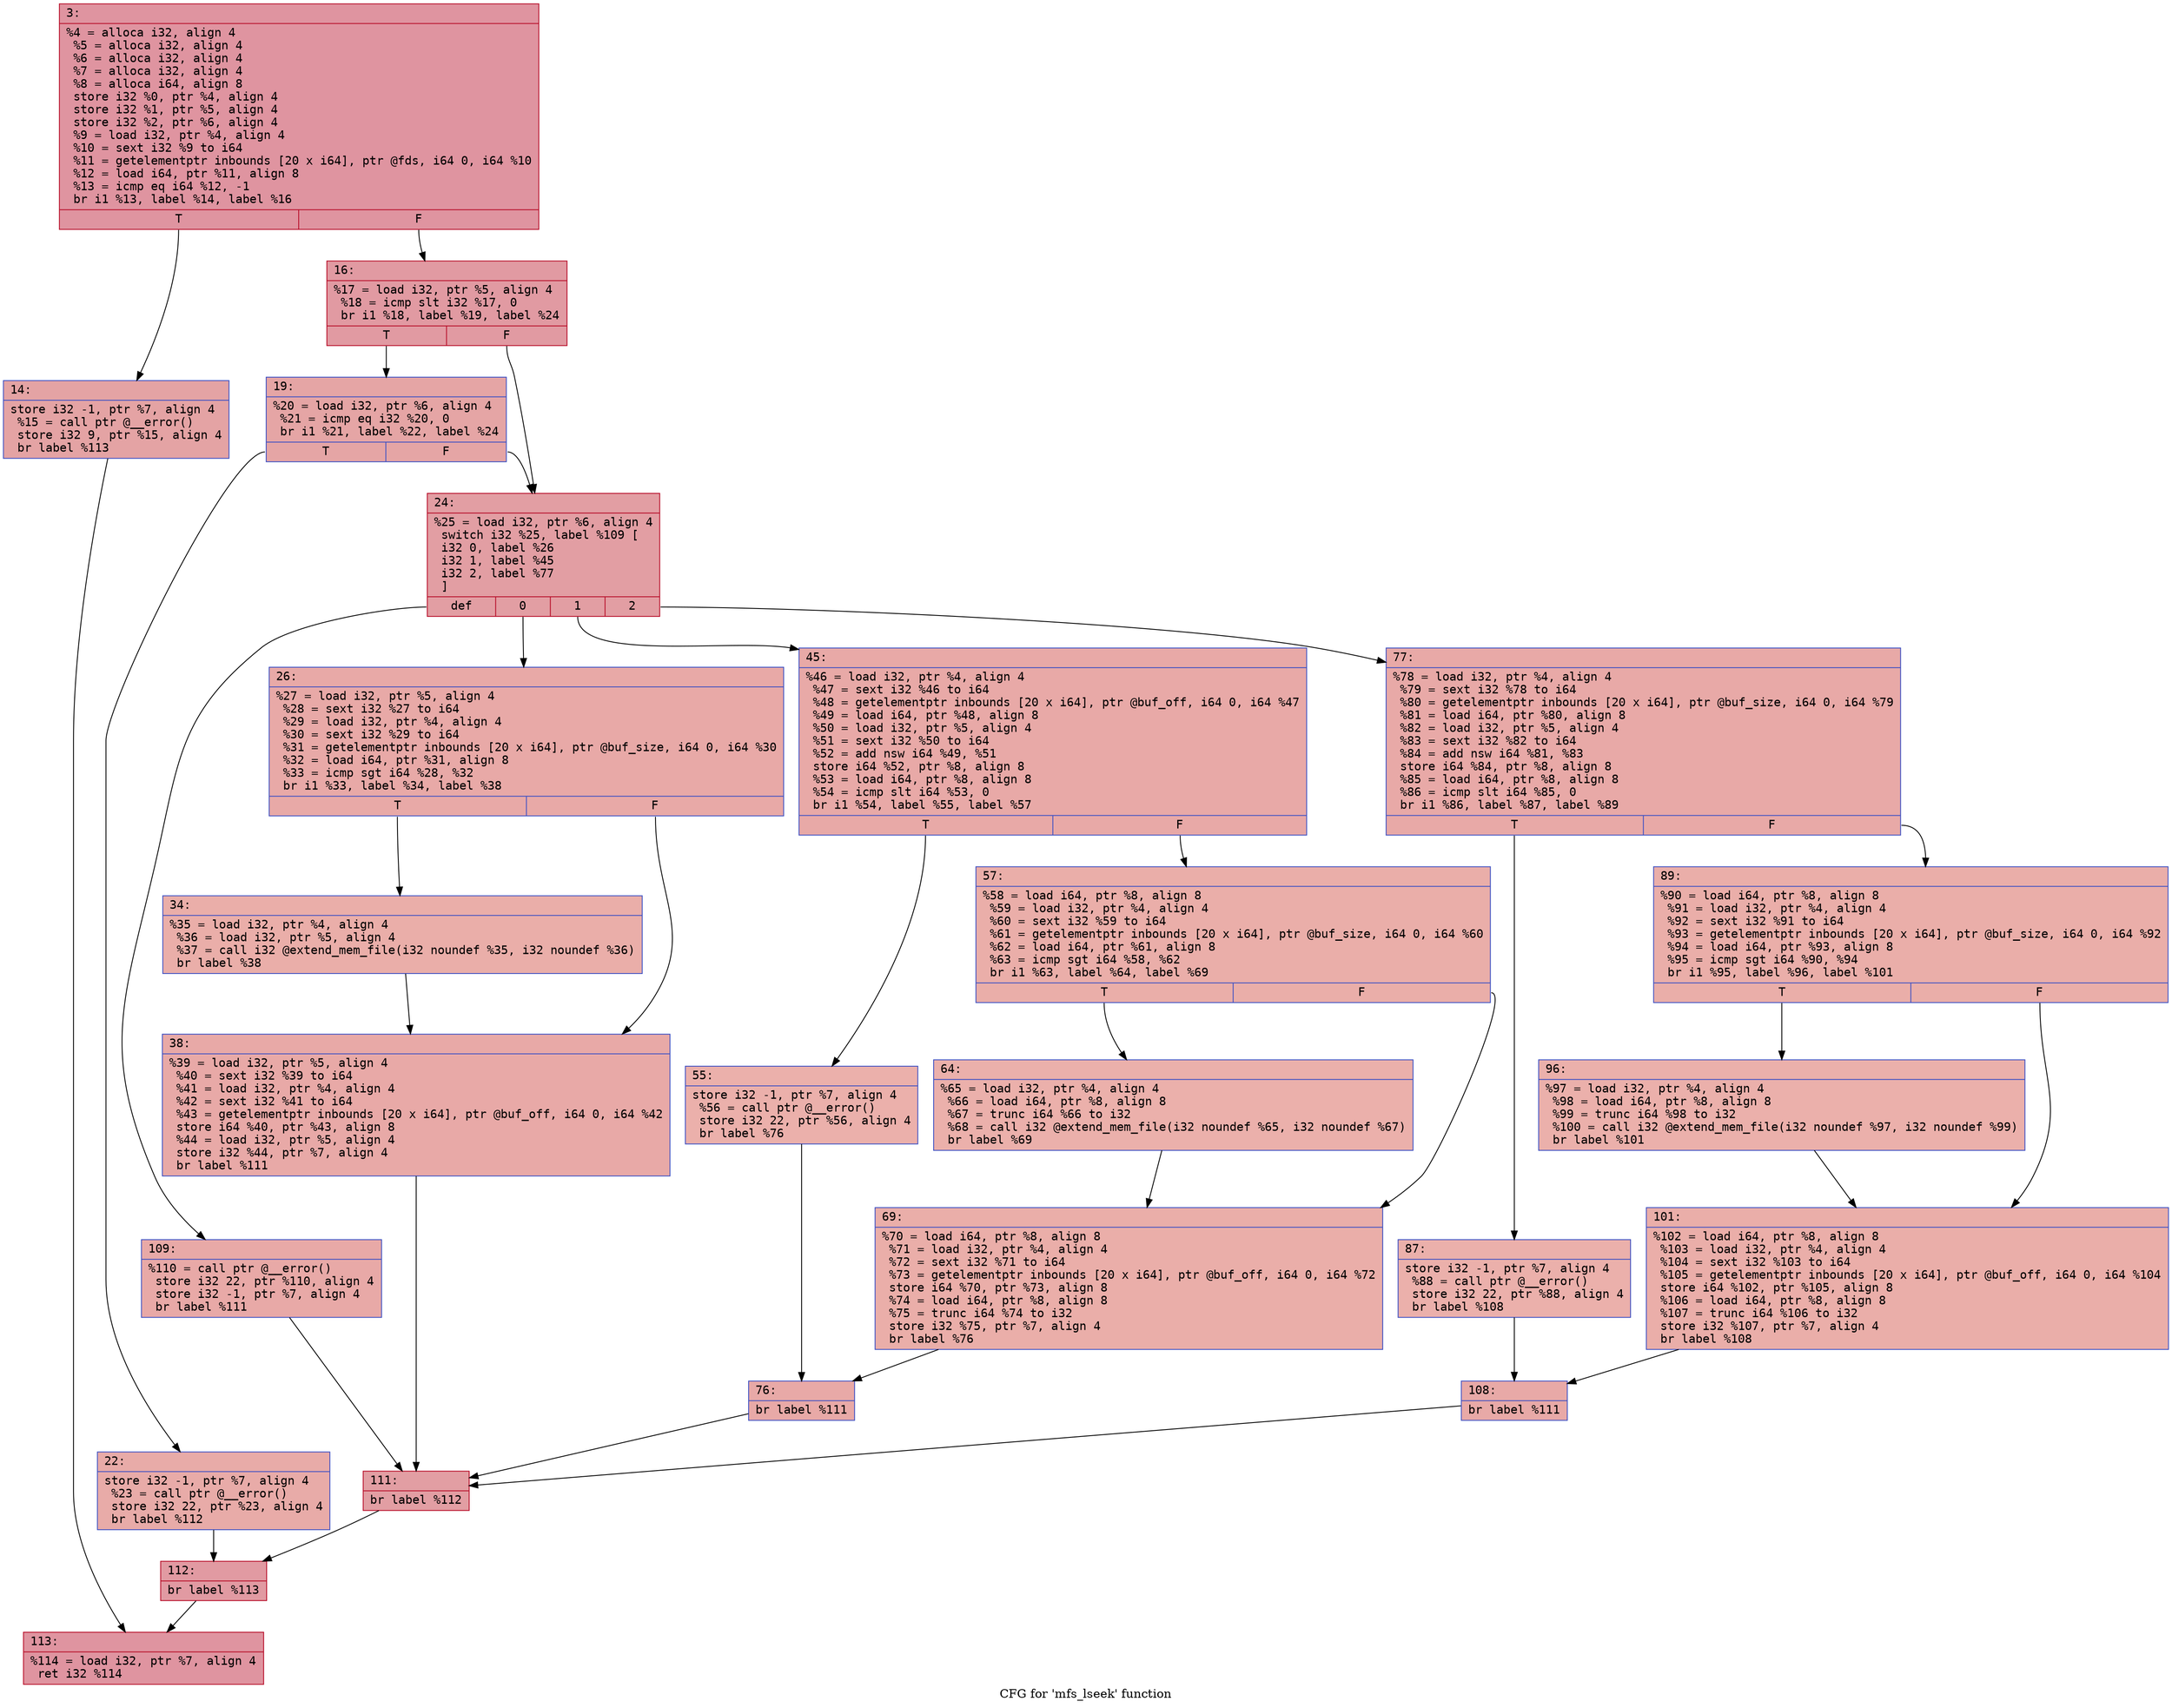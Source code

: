 digraph "CFG for 'mfs_lseek' function" {
	label="CFG for 'mfs_lseek' function";

	Node0x600002832bc0 [shape=record,color="#b70d28ff", style=filled, fillcolor="#b70d2870" fontname="Courier",label="{3:\l|  %4 = alloca i32, align 4\l  %5 = alloca i32, align 4\l  %6 = alloca i32, align 4\l  %7 = alloca i32, align 4\l  %8 = alloca i64, align 8\l  store i32 %0, ptr %4, align 4\l  store i32 %1, ptr %5, align 4\l  store i32 %2, ptr %6, align 4\l  %9 = load i32, ptr %4, align 4\l  %10 = sext i32 %9 to i64\l  %11 = getelementptr inbounds [20 x i64], ptr @fds, i64 0, i64 %10\l  %12 = load i64, ptr %11, align 8\l  %13 = icmp eq i64 %12, -1\l  br i1 %13, label %14, label %16\l|{<s0>T|<s1>F}}"];
	Node0x600002832bc0:s0 -> Node0x600002832c10[tooltip="3 -> 14\nProbability 37.50%" ];
	Node0x600002832bc0:s1 -> Node0x600002832c60[tooltip="3 -> 16\nProbability 62.50%" ];
	Node0x600002832c10 [shape=record,color="#3d50c3ff", style=filled, fillcolor="#c32e3170" fontname="Courier",label="{14:\l|  store i32 -1, ptr %7, align 4\l  %15 = call ptr @__error()\l  store i32 9, ptr %15, align 4\l  br label %113\l}"];
	Node0x600002832c10 -> Node0x600002833340[tooltip="14 -> 113\nProbability 100.00%" ];
	Node0x600002832c60 [shape=record,color="#b70d28ff", style=filled, fillcolor="#bb1b2c70" fontname="Courier",label="{16:\l|  %17 = load i32, ptr %5, align 4\l  %18 = icmp slt i32 %17, 0\l  br i1 %18, label %19, label %24\l|{<s0>T|<s1>F}}"];
	Node0x600002832c60:s0 -> Node0x600002832cb0[tooltip="16 -> 19\nProbability 37.50%" ];
	Node0x600002832c60:s1 -> Node0x600002832d50[tooltip="16 -> 24\nProbability 62.50%" ];
	Node0x600002832cb0 [shape=record,color="#3d50c3ff", style=filled, fillcolor="#c5333470" fontname="Courier",label="{19:\l|  %20 = load i32, ptr %6, align 4\l  %21 = icmp eq i32 %20, 0\l  br i1 %21, label %22, label %24\l|{<s0>T|<s1>F}}"];
	Node0x600002832cb0:s0 -> Node0x600002832d00[tooltip="19 -> 22\nProbability 37.50%" ];
	Node0x600002832cb0:s1 -> Node0x600002832d50[tooltip="19 -> 24\nProbability 62.50%" ];
	Node0x600002832d00 [shape=record,color="#3d50c3ff", style=filled, fillcolor="#cc403a70" fontname="Courier",label="{22:\l|  store i32 -1, ptr %7, align 4\l  %23 = call ptr @__error()\l  store i32 22, ptr %23, align 4\l  br label %112\l}"];
	Node0x600002832d00 -> Node0x6000028332f0[tooltip="22 -> 112\nProbability 100.00%" ];
	Node0x600002832d50 [shape=record,color="#b70d28ff", style=filled, fillcolor="#be242e70" fontname="Courier",label="{24:\l|  %25 = load i32, ptr %6, align 4\l  switch i32 %25, label %109 [\l    i32 0, label %26\l    i32 1, label %45\l    i32 2, label %77\l  ]\l|{<s0>def|<s1>0|<s2>1|<s3>2}}"];
	Node0x600002832d50:s0 -> Node0x600002833250[tooltip="24 -> 109\nProbability 25.00%" ];
	Node0x600002832d50:s1 -> Node0x600002832da0[tooltip="24 -> 26\nProbability 25.00%" ];
	Node0x600002832d50:s2 -> Node0x600002832e90[tooltip="24 -> 45\nProbability 25.00%" ];
	Node0x600002832d50:s3 -> Node0x600002833070[tooltip="24 -> 77\nProbability 25.00%" ];
	Node0x600002832da0 [shape=record,color="#3d50c3ff", style=filled, fillcolor="#ca3b3770" fontname="Courier",label="{26:\l|  %27 = load i32, ptr %5, align 4\l  %28 = sext i32 %27 to i64\l  %29 = load i32, ptr %4, align 4\l  %30 = sext i32 %29 to i64\l  %31 = getelementptr inbounds [20 x i64], ptr @buf_size, i64 0, i64 %30\l  %32 = load i64, ptr %31, align 8\l  %33 = icmp sgt i64 %28, %32\l  br i1 %33, label %34, label %38\l|{<s0>T|<s1>F}}"];
	Node0x600002832da0:s0 -> Node0x600002832df0[tooltip="26 -> 34\nProbability 50.00%" ];
	Node0x600002832da0:s1 -> Node0x600002832e40[tooltip="26 -> 38\nProbability 50.00%" ];
	Node0x600002832df0 [shape=record,color="#3d50c3ff", style=filled, fillcolor="#d0473d70" fontname="Courier",label="{34:\l|  %35 = load i32, ptr %4, align 4\l  %36 = load i32, ptr %5, align 4\l  %37 = call i32 @extend_mem_file(i32 noundef %35, i32 noundef %36)\l  br label %38\l}"];
	Node0x600002832df0 -> Node0x600002832e40[tooltip="34 -> 38\nProbability 100.00%" ];
	Node0x600002832e40 [shape=record,color="#3d50c3ff", style=filled, fillcolor="#ca3b3770" fontname="Courier",label="{38:\l|  %39 = load i32, ptr %5, align 4\l  %40 = sext i32 %39 to i64\l  %41 = load i32, ptr %4, align 4\l  %42 = sext i32 %41 to i64\l  %43 = getelementptr inbounds [20 x i64], ptr @buf_off, i64 0, i64 %42\l  store i64 %40, ptr %43, align 8\l  %44 = load i32, ptr %5, align 4\l  store i32 %44, ptr %7, align 4\l  br label %111\l}"];
	Node0x600002832e40 -> Node0x6000028332a0[tooltip="38 -> 111\nProbability 100.00%" ];
	Node0x600002832e90 [shape=record,color="#3d50c3ff", style=filled, fillcolor="#ca3b3770" fontname="Courier",label="{45:\l|  %46 = load i32, ptr %4, align 4\l  %47 = sext i32 %46 to i64\l  %48 = getelementptr inbounds [20 x i64], ptr @buf_off, i64 0, i64 %47\l  %49 = load i64, ptr %48, align 8\l  %50 = load i32, ptr %5, align 4\l  %51 = sext i32 %50 to i64\l  %52 = add nsw i64 %49, %51\l  store i64 %52, ptr %8, align 8\l  %53 = load i64, ptr %8, align 8\l  %54 = icmp slt i64 %53, 0\l  br i1 %54, label %55, label %57\l|{<s0>T|<s1>F}}"];
	Node0x600002832e90:s0 -> Node0x600002832ee0[tooltip="45 -> 55\nProbability 37.50%" ];
	Node0x600002832e90:s1 -> Node0x600002832f30[tooltip="45 -> 57\nProbability 62.50%" ];
	Node0x600002832ee0 [shape=record,color="#3d50c3ff", style=filled, fillcolor="#d24b4070" fontname="Courier",label="{55:\l|  store i32 -1, ptr %7, align 4\l  %56 = call ptr @__error()\l  store i32 22, ptr %56, align 4\l  br label %76\l}"];
	Node0x600002832ee0 -> Node0x600002833020[tooltip="55 -> 76\nProbability 100.00%" ];
	Node0x600002832f30 [shape=record,color="#3d50c3ff", style=filled, fillcolor="#d0473d70" fontname="Courier",label="{57:\l|  %58 = load i64, ptr %8, align 8\l  %59 = load i32, ptr %4, align 4\l  %60 = sext i32 %59 to i64\l  %61 = getelementptr inbounds [20 x i64], ptr @buf_size, i64 0, i64 %60\l  %62 = load i64, ptr %61, align 8\l  %63 = icmp sgt i64 %58, %62\l  br i1 %63, label %64, label %69\l|{<s0>T|<s1>F}}"];
	Node0x600002832f30:s0 -> Node0x600002832f80[tooltip="57 -> 64\nProbability 50.00%" ];
	Node0x600002832f30:s1 -> Node0x600002832fd0[tooltip="57 -> 69\nProbability 50.00%" ];
	Node0x600002832f80 [shape=record,color="#3d50c3ff", style=filled, fillcolor="#d24b4070" fontname="Courier",label="{64:\l|  %65 = load i32, ptr %4, align 4\l  %66 = load i64, ptr %8, align 8\l  %67 = trunc i64 %66 to i32\l  %68 = call i32 @extend_mem_file(i32 noundef %65, i32 noundef %67)\l  br label %69\l}"];
	Node0x600002832f80 -> Node0x600002832fd0[tooltip="64 -> 69\nProbability 100.00%" ];
	Node0x600002832fd0 [shape=record,color="#3d50c3ff", style=filled, fillcolor="#d0473d70" fontname="Courier",label="{69:\l|  %70 = load i64, ptr %8, align 8\l  %71 = load i32, ptr %4, align 4\l  %72 = sext i32 %71 to i64\l  %73 = getelementptr inbounds [20 x i64], ptr @buf_off, i64 0, i64 %72\l  store i64 %70, ptr %73, align 8\l  %74 = load i64, ptr %8, align 8\l  %75 = trunc i64 %74 to i32\l  store i32 %75, ptr %7, align 4\l  br label %76\l}"];
	Node0x600002832fd0 -> Node0x600002833020[tooltip="69 -> 76\nProbability 100.00%" ];
	Node0x600002833020 [shape=record,color="#3d50c3ff", style=filled, fillcolor="#ca3b3770" fontname="Courier",label="{76:\l|  br label %111\l}"];
	Node0x600002833020 -> Node0x6000028332a0[tooltip="76 -> 111\nProbability 100.00%" ];
	Node0x600002833070 [shape=record,color="#3d50c3ff", style=filled, fillcolor="#ca3b3770" fontname="Courier",label="{77:\l|  %78 = load i32, ptr %4, align 4\l  %79 = sext i32 %78 to i64\l  %80 = getelementptr inbounds [20 x i64], ptr @buf_size, i64 0, i64 %79\l  %81 = load i64, ptr %80, align 8\l  %82 = load i32, ptr %5, align 4\l  %83 = sext i32 %82 to i64\l  %84 = add nsw i64 %81, %83\l  store i64 %84, ptr %8, align 8\l  %85 = load i64, ptr %8, align 8\l  %86 = icmp slt i64 %85, 0\l  br i1 %86, label %87, label %89\l|{<s0>T|<s1>F}}"];
	Node0x600002833070:s0 -> Node0x6000028330c0[tooltip="77 -> 87\nProbability 37.50%" ];
	Node0x600002833070:s1 -> Node0x600002833110[tooltip="77 -> 89\nProbability 62.50%" ];
	Node0x6000028330c0 [shape=record,color="#3d50c3ff", style=filled, fillcolor="#d24b4070" fontname="Courier",label="{87:\l|  store i32 -1, ptr %7, align 4\l  %88 = call ptr @__error()\l  store i32 22, ptr %88, align 4\l  br label %108\l}"];
	Node0x6000028330c0 -> Node0x600002833200[tooltip="87 -> 108\nProbability 100.00%" ];
	Node0x600002833110 [shape=record,color="#3d50c3ff", style=filled, fillcolor="#d0473d70" fontname="Courier",label="{89:\l|  %90 = load i64, ptr %8, align 8\l  %91 = load i32, ptr %4, align 4\l  %92 = sext i32 %91 to i64\l  %93 = getelementptr inbounds [20 x i64], ptr @buf_size, i64 0, i64 %92\l  %94 = load i64, ptr %93, align 8\l  %95 = icmp sgt i64 %90, %94\l  br i1 %95, label %96, label %101\l|{<s0>T|<s1>F}}"];
	Node0x600002833110:s0 -> Node0x600002833160[tooltip="89 -> 96\nProbability 50.00%" ];
	Node0x600002833110:s1 -> Node0x6000028331b0[tooltip="89 -> 101\nProbability 50.00%" ];
	Node0x600002833160 [shape=record,color="#3d50c3ff", style=filled, fillcolor="#d24b4070" fontname="Courier",label="{96:\l|  %97 = load i32, ptr %4, align 4\l  %98 = load i64, ptr %8, align 8\l  %99 = trunc i64 %98 to i32\l  %100 = call i32 @extend_mem_file(i32 noundef %97, i32 noundef %99)\l  br label %101\l}"];
	Node0x600002833160 -> Node0x6000028331b0[tooltip="96 -> 101\nProbability 100.00%" ];
	Node0x6000028331b0 [shape=record,color="#3d50c3ff", style=filled, fillcolor="#d0473d70" fontname="Courier",label="{101:\l|  %102 = load i64, ptr %8, align 8\l  %103 = load i32, ptr %4, align 4\l  %104 = sext i32 %103 to i64\l  %105 = getelementptr inbounds [20 x i64], ptr @buf_off, i64 0, i64 %104\l  store i64 %102, ptr %105, align 8\l  %106 = load i64, ptr %8, align 8\l  %107 = trunc i64 %106 to i32\l  store i32 %107, ptr %7, align 4\l  br label %108\l}"];
	Node0x6000028331b0 -> Node0x600002833200[tooltip="101 -> 108\nProbability 100.00%" ];
	Node0x600002833200 [shape=record,color="#3d50c3ff", style=filled, fillcolor="#ca3b3770" fontname="Courier",label="{108:\l|  br label %111\l}"];
	Node0x600002833200 -> Node0x6000028332a0[tooltip="108 -> 111\nProbability 100.00%" ];
	Node0x600002833250 [shape=record,color="#3d50c3ff", style=filled, fillcolor="#ca3b3770" fontname="Courier",label="{109:\l|  %110 = call ptr @__error()\l  store i32 22, ptr %110, align 4\l  store i32 -1, ptr %7, align 4\l  br label %111\l}"];
	Node0x600002833250 -> Node0x6000028332a0[tooltip="109 -> 111\nProbability 100.00%" ];
	Node0x6000028332a0 [shape=record,color="#b70d28ff", style=filled, fillcolor="#be242e70" fontname="Courier",label="{111:\l|  br label %112\l}"];
	Node0x6000028332a0 -> Node0x6000028332f0[tooltip="111 -> 112\nProbability 100.00%" ];
	Node0x6000028332f0 [shape=record,color="#b70d28ff", style=filled, fillcolor="#bb1b2c70" fontname="Courier",label="{112:\l|  br label %113\l}"];
	Node0x6000028332f0 -> Node0x600002833340[tooltip="112 -> 113\nProbability 100.00%" ];
	Node0x600002833340 [shape=record,color="#b70d28ff", style=filled, fillcolor="#b70d2870" fontname="Courier",label="{113:\l|  %114 = load i32, ptr %7, align 4\l  ret i32 %114\l}"];
}
